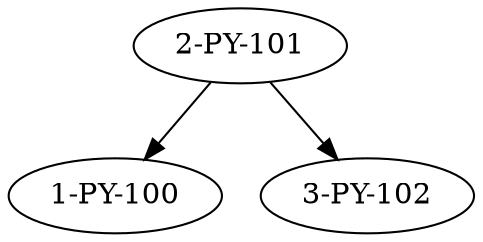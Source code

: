 digraph G {
node2[label="2-PY-101"]

node2 -> node1
node1[label="1-PY-100"]

node2 -> node3
node3[label="3-PY-102"]

}